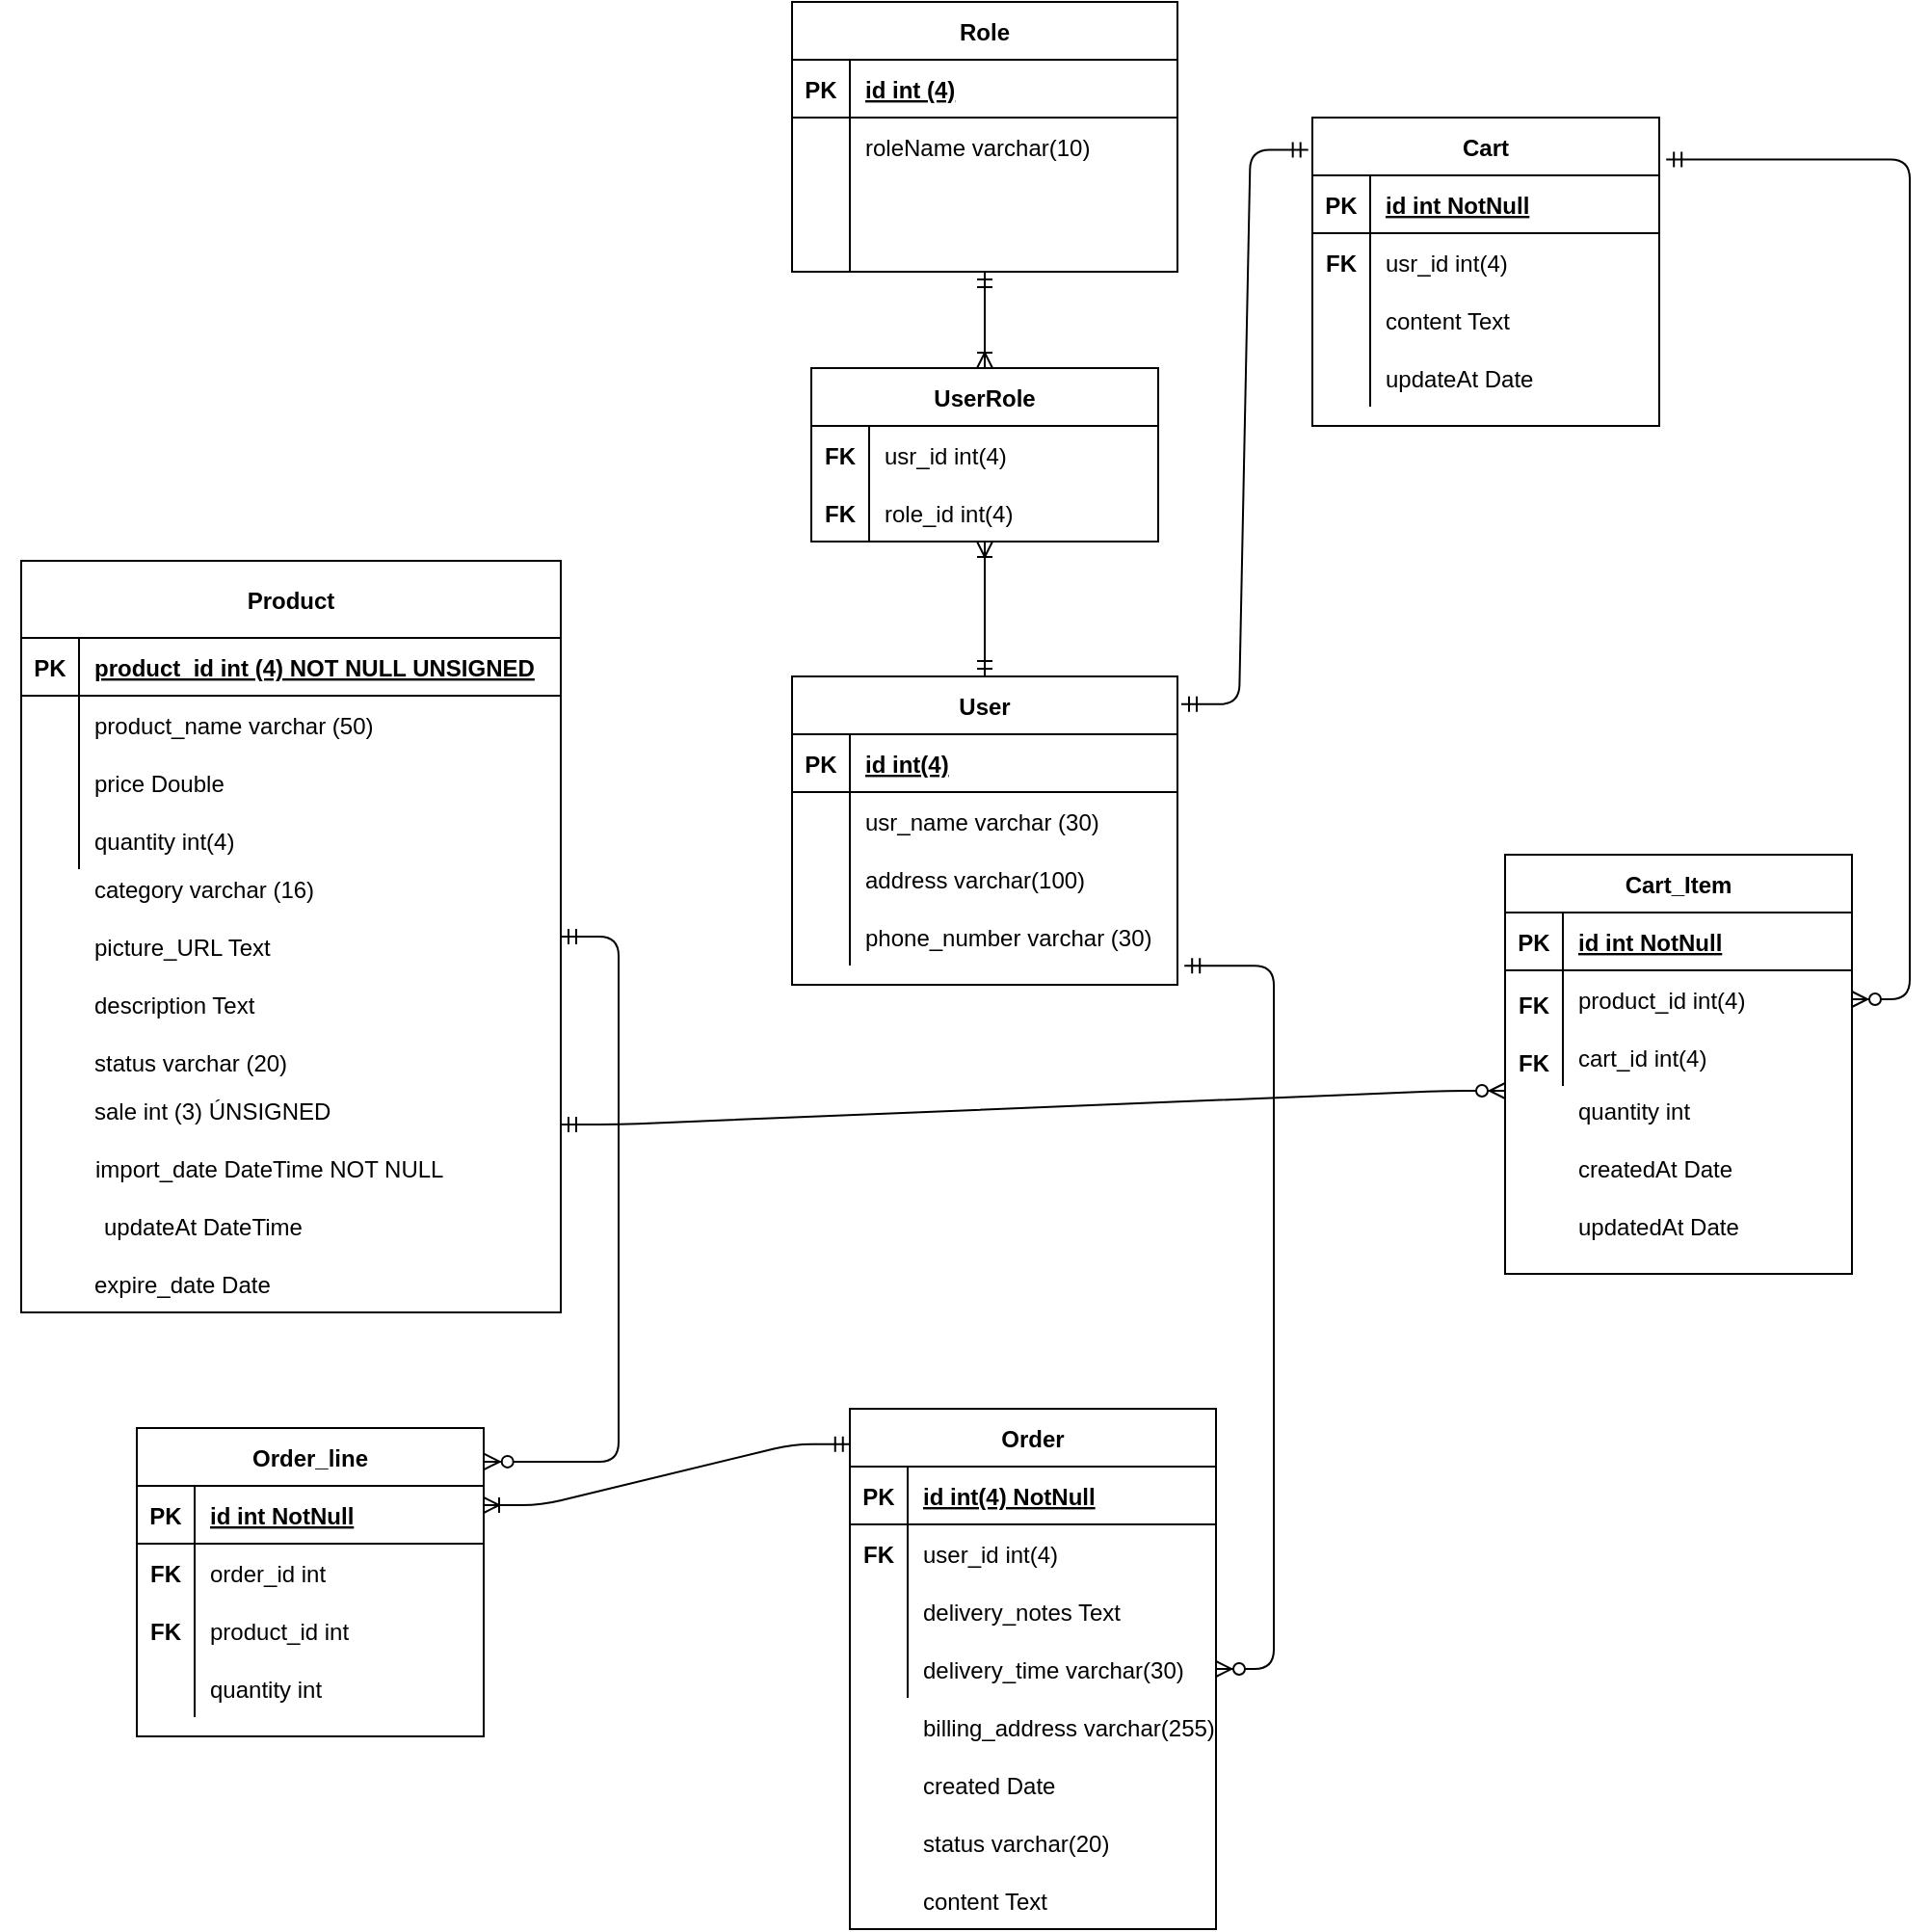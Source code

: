 <mxfile version="14.4.5" type="github">
  <diagram id="0-J5RG3UYTVKZQoFmTak" name="Page-1">
    <mxGraphModel dx="1185" dy="670" grid="1" gridSize="10" guides="1" tooltips="1" connect="1" arrows="1" fold="1" page="1" pageScale="1" pageWidth="850" pageHeight="1100" math="0" shadow="0">
      <root>
        <mxCell id="0" />
        <mxCell id="1" parent="0" />
        <mxCell id="uGrmN0lt_vAjJPZEbHZI-1" value="UserRole" style="shape=table;startSize=30;container=1;collapsible=1;childLayout=tableLayout;fixedRows=1;rowLines=0;fontStyle=1;align=center;resizeLast=1;" vertex="1" parent="1">
          <mxGeometry x="550" y="260" width="180" height="90" as="geometry" />
        </mxCell>
        <mxCell id="uGrmN0lt_vAjJPZEbHZI-2" value="" style="shape=partialRectangle;collapsible=0;dropTarget=0;pointerEvents=0;fillColor=none;top=0;left=0;bottom=0;right=0;points=[[0,0.5],[1,0.5]];portConstraint=eastwest;" vertex="1" parent="uGrmN0lt_vAjJPZEbHZI-1">
          <mxGeometry y="30" width="180" height="30" as="geometry" />
        </mxCell>
        <mxCell id="uGrmN0lt_vAjJPZEbHZI-3" value="" style="shape=partialRectangle;connectable=0;fillColor=none;top=0;left=0;bottom=0;right=0;editable=1;overflow=hidden;" vertex="1" parent="uGrmN0lt_vAjJPZEbHZI-2">
          <mxGeometry width="30" height="30" as="geometry" />
        </mxCell>
        <mxCell id="uGrmN0lt_vAjJPZEbHZI-4" value="usr_id int(4)" style="shape=partialRectangle;connectable=0;fillColor=none;top=0;left=0;bottom=0;right=0;align=left;spacingLeft=6;overflow=hidden;" vertex="1" parent="uGrmN0lt_vAjJPZEbHZI-2">
          <mxGeometry x="30" width="150" height="30" as="geometry" />
        </mxCell>
        <mxCell id="uGrmN0lt_vAjJPZEbHZI-5" value="" style="shape=partialRectangle;collapsible=0;dropTarget=0;pointerEvents=0;fillColor=none;top=0;left=0;bottom=0;right=0;points=[[0,0.5],[1,0.5]];portConstraint=eastwest;" vertex="1" parent="uGrmN0lt_vAjJPZEbHZI-1">
          <mxGeometry y="60" width="180" height="30" as="geometry" />
        </mxCell>
        <mxCell id="uGrmN0lt_vAjJPZEbHZI-6" value="" style="shape=partialRectangle;connectable=0;fillColor=none;top=0;left=0;bottom=0;right=0;editable=1;overflow=hidden;" vertex="1" parent="uGrmN0lt_vAjJPZEbHZI-5">
          <mxGeometry width="30" height="30" as="geometry" />
        </mxCell>
        <mxCell id="uGrmN0lt_vAjJPZEbHZI-7" value="role_id int(4)" style="shape=partialRectangle;connectable=0;fillColor=none;top=0;left=0;bottom=0;right=0;align=left;spacingLeft=6;overflow=hidden;" vertex="1" parent="uGrmN0lt_vAjJPZEbHZI-5">
          <mxGeometry x="30" width="150" height="30" as="geometry" />
        </mxCell>
        <mxCell id="uGrmN0lt_vAjJPZEbHZI-8" value="User" style="shape=table;startSize=30;container=1;collapsible=1;childLayout=tableLayout;fixedRows=1;rowLines=0;fontStyle=1;align=center;resizeLast=1;" vertex="1" parent="1">
          <mxGeometry x="540" y="420" width="200" height="160" as="geometry" />
        </mxCell>
        <mxCell id="uGrmN0lt_vAjJPZEbHZI-9" value="" style="shape=partialRectangle;collapsible=0;dropTarget=0;pointerEvents=0;fillColor=none;top=0;left=0;bottom=1;right=0;points=[[0,0.5],[1,0.5]];portConstraint=eastwest;" vertex="1" parent="uGrmN0lt_vAjJPZEbHZI-8">
          <mxGeometry y="30" width="200" height="30" as="geometry" />
        </mxCell>
        <mxCell id="uGrmN0lt_vAjJPZEbHZI-10" value="PK" style="shape=partialRectangle;connectable=0;fillColor=none;top=0;left=0;bottom=0;right=0;fontStyle=1;overflow=hidden;" vertex="1" parent="uGrmN0lt_vAjJPZEbHZI-9">
          <mxGeometry width="30" height="30" as="geometry" />
        </mxCell>
        <mxCell id="uGrmN0lt_vAjJPZEbHZI-11" value="id int(4)" style="shape=partialRectangle;connectable=0;fillColor=none;top=0;left=0;bottom=0;right=0;align=left;spacingLeft=6;fontStyle=5;overflow=hidden;" vertex="1" parent="uGrmN0lt_vAjJPZEbHZI-9">
          <mxGeometry x="30" width="170" height="30" as="geometry" />
        </mxCell>
        <mxCell id="uGrmN0lt_vAjJPZEbHZI-12" value="" style="shape=partialRectangle;collapsible=0;dropTarget=0;pointerEvents=0;fillColor=none;top=0;left=0;bottom=0;right=0;points=[[0,0.5],[1,0.5]];portConstraint=eastwest;" vertex="1" parent="uGrmN0lt_vAjJPZEbHZI-8">
          <mxGeometry y="60" width="200" height="30" as="geometry" />
        </mxCell>
        <mxCell id="uGrmN0lt_vAjJPZEbHZI-13" value="" style="shape=partialRectangle;connectable=0;fillColor=none;top=0;left=0;bottom=0;right=0;editable=1;overflow=hidden;" vertex="1" parent="uGrmN0lt_vAjJPZEbHZI-12">
          <mxGeometry width="30" height="30" as="geometry" />
        </mxCell>
        <mxCell id="uGrmN0lt_vAjJPZEbHZI-14" value="usr_name varchar (30)" style="shape=partialRectangle;connectable=0;fillColor=none;top=0;left=0;bottom=0;right=0;align=left;spacingLeft=6;overflow=hidden;" vertex="1" parent="uGrmN0lt_vAjJPZEbHZI-12">
          <mxGeometry x="30" width="170" height="30" as="geometry" />
        </mxCell>
        <mxCell id="uGrmN0lt_vAjJPZEbHZI-15" value="" style="shape=partialRectangle;collapsible=0;dropTarget=0;pointerEvents=0;fillColor=none;top=0;left=0;bottom=0;right=0;points=[[0,0.5],[1,0.5]];portConstraint=eastwest;" vertex="1" parent="uGrmN0lt_vAjJPZEbHZI-8">
          <mxGeometry y="90" width="200" height="30" as="geometry" />
        </mxCell>
        <mxCell id="uGrmN0lt_vAjJPZEbHZI-16" value="" style="shape=partialRectangle;connectable=0;fillColor=none;top=0;left=0;bottom=0;right=0;editable=1;overflow=hidden;" vertex="1" parent="uGrmN0lt_vAjJPZEbHZI-15">
          <mxGeometry width="30" height="30" as="geometry" />
        </mxCell>
        <mxCell id="uGrmN0lt_vAjJPZEbHZI-17" value="address varchar(100)" style="shape=partialRectangle;connectable=0;fillColor=none;top=0;left=0;bottom=0;right=0;align=left;spacingLeft=6;overflow=hidden;" vertex="1" parent="uGrmN0lt_vAjJPZEbHZI-15">
          <mxGeometry x="30" width="170" height="30" as="geometry" />
        </mxCell>
        <mxCell id="uGrmN0lt_vAjJPZEbHZI-18" value="" style="shape=partialRectangle;collapsible=0;dropTarget=0;pointerEvents=0;fillColor=none;top=0;left=0;bottom=0;right=0;points=[[0,0.5],[1,0.5]];portConstraint=eastwest;" vertex="1" parent="uGrmN0lt_vAjJPZEbHZI-8">
          <mxGeometry y="120" width="200" height="30" as="geometry" />
        </mxCell>
        <mxCell id="uGrmN0lt_vAjJPZEbHZI-19" value="" style="shape=partialRectangle;connectable=0;fillColor=none;top=0;left=0;bottom=0;right=0;editable=1;overflow=hidden;" vertex="1" parent="uGrmN0lt_vAjJPZEbHZI-18">
          <mxGeometry width="30" height="30" as="geometry" />
        </mxCell>
        <mxCell id="uGrmN0lt_vAjJPZEbHZI-20" value="phone_number varchar (30)" style="shape=partialRectangle;connectable=0;fillColor=none;top=0;left=0;bottom=0;right=0;align=left;spacingLeft=6;overflow=hidden;" vertex="1" parent="uGrmN0lt_vAjJPZEbHZI-18">
          <mxGeometry x="30" width="170" height="30" as="geometry" />
        </mxCell>
        <mxCell id="uGrmN0lt_vAjJPZEbHZI-21" value="Product" style="shape=table;startSize=40;container=1;collapsible=1;childLayout=tableLayout;fixedRows=1;rowLines=0;fontStyle=1;align=center;resizeLast=1;" vertex="1" parent="1">
          <mxGeometry x="140" y="360" width="280" height="390" as="geometry" />
        </mxCell>
        <mxCell id="uGrmN0lt_vAjJPZEbHZI-22" value="" style="shape=partialRectangle;collapsible=0;dropTarget=0;pointerEvents=0;fillColor=none;top=0;left=0;bottom=1;right=0;points=[[0,0.5],[1,0.5]];portConstraint=eastwest;" vertex="1" parent="uGrmN0lt_vAjJPZEbHZI-21">
          <mxGeometry y="40" width="280" height="30" as="geometry" />
        </mxCell>
        <mxCell id="uGrmN0lt_vAjJPZEbHZI-23" value="PK" style="shape=partialRectangle;connectable=0;fillColor=none;top=0;left=0;bottom=0;right=0;fontStyle=1;overflow=hidden;" vertex="1" parent="uGrmN0lt_vAjJPZEbHZI-22">
          <mxGeometry width="30" height="30" as="geometry" />
        </mxCell>
        <mxCell id="uGrmN0lt_vAjJPZEbHZI-24" value="product_id int (4) NOT NULL UNSIGNED" style="shape=partialRectangle;connectable=0;fillColor=none;top=0;left=0;bottom=0;right=0;align=left;spacingLeft=6;fontStyle=5;overflow=hidden;" vertex="1" parent="uGrmN0lt_vAjJPZEbHZI-22">
          <mxGeometry x="30" width="250" height="30" as="geometry" />
        </mxCell>
        <mxCell id="uGrmN0lt_vAjJPZEbHZI-25" value="" style="shape=partialRectangle;collapsible=0;dropTarget=0;pointerEvents=0;fillColor=none;top=0;left=0;bottom=0;right=0;points=[[0,0.5],[1,0.5]];portConstraint=eastwest;" vertex="1" parent="uGrmN0lt_vAjJPZEbHZI-21">
          <mxGeometry y="70" width="280" height="30" as="geometry" />
        </mxCell>
        <mxCell id="uGrmN0lt_vAjJPZEbHZI-26" value="" style="shape=partialRectangle;connectable=0;fillColor=none;top=0;left=0;bottom=0;right=0;editable=1;overflow=hidden;" vertex="1" parent="uGrmN0lt_vAjJPZEbHZI-25">
          <mxGeometry width="30" height="30" as="geometry" />
        </mxCell>
        <mxCell id="uGrmN0lt_vAjJPZEbHZI-27" value="product_name varchar (50)" style="shape=partialRectangle;connectable=0;fillColor=none;top=0;left=0;bottom=0;right=0;align=left;spacingLeft=6;overflow=hidden;" vertex="1" parent="uGrmN0lt_vAjJPZEbHZI-25">
          <mxGeometry x="30" width="250" height="30" as="geometry" />
        </mxCell>
        <mxCell id="uGrmN0lt_vAjJPZEbHZI-28" value="" style="shape=partialRectangle;collapsible=0;dropTarget=0;pointerEvents=0;fillColor=none;top=0;left=0;bottom=0;right=0;points=[[0,0.5],[1,0.5]];portConstraint=eastwest;" vertex="1" parent="uGrmN0lt_vAjJPZEbHZI-21">
          <mxGeometry y="100" width="280" height="30" as="geometry" />
        </mxCell>
        <mxCell id="uGrmN0lt_vAjJPZEbHZI-29" value="" style="shape=partialRectangle;connectable=0;fillColor=none;top=0;left=0;bottom=0;right=0;editable=1;overflow=hidden;" vertex="1" parent="uGrmN0lt_vAjJPZEbHZI-28">
          <mxGeometry width="30" height="30" as="geometry" />
        </mxCell>
        <mxCell id="uGrmN0lt_vAjJPZEbHZI-30" value="price Double" style="shape=partialRectangle;connectable=0;fillColor=none;top=0;left=0;bottom=0;right=0;align=left;spacingLeft=6;overflow=hidden;" vertex="1" parent="uGrmN0lt_vAjJPZEbHZI-28">
          <mxGeometry x="30" width="250" height="30" as="geometry" />
        </mxCell>
        <mxCell id="uGrmN0lt_vAjJPZEbHZI-31" value="" style="shape=partialRectangle;collapsible=0;dropTarget=0;pointerEvents=0;fillColor=none;top=0;left=0;bottom=0;right=0;points=[[0,0.5],[1,0.5]];portConstraint=eastwest;" vertex="1" parent="uGrmN0lt_vAjJPZEbHZI-21">
          <mxGeometry y="130" width="280" height="30" as="geometry" />
        </mxCell>
        <mxCell id="uGrmN0lt_vAjJPZEbHZI-32" value="" style="shape=partialRectangle;connectable=0;fillColor=none;top=0;left=0;bottom=0;right=0;editable=1;overflow=hidden;" vertex="1" parent="uGrmN0lt_vAjJPZEbHZI-31">
          <mxGeometry width="30" height="30" as="geometry" />
        </mxCell>
        <mxCell id="uGrmN0lt_vAjJPZEbHZI-33" value="quantity int(4)" style="shape=partialRectangle;connectable=0;fillColor=none;top=0;left=0;bottom=0;right=0;align=left;spacingLeft=6;overflow=hidden;" vertex="1" parent="uGrmN0lt_vAjJPZEbHZI-31">
          <mxGeometry x="30" width="250" height="30" as="geometry" />
        </mxCell>
        <mxCell id="uGrmN0lt_vAjJPZEbHZI-34" value="" style="shape=partialRectangle;collapsible=0;dropTarget=0;pointerEvents=0;fillColor=none;top=0;left=0;bottom=0;right=0;points=[[0,0.5],[1,0.5]];portConstraint=eastwest;" vertex="1" parent="1">
          <mxGeometry x="140" y="515" width="200" height="30" as="geometry" />
        </mxCell>
        <mxCell id="uGrmN0lt_vAjJPZEbHZI-35" value="" style="shape=partialRectangle;connectable=0;fillColor=none;top=0;left=0;bottom=0;right=0;editable=1;overflow=hidden;" vertex="1" parent="uGrmN0lt_vAjJPZEbHZI-34">
          <mxGeometry width="30" height="30" as="geometry" />
        </mxCell>
        <mxCell id="uGrmN0lt_vAjJPZEbHZI-36" value="category varchar (16)" style="shape=partialRectangle;connectable=0;fillColor=none;top=0;left=0;bottom=0;right=0;align=left;spacingLeft=6;overflow=hidden;" vertex="1" parent="uGrmN0lt_vAjJPZEbHZI-34">
          <mxGeometry x="30" width="170" height="30" as="geometry" />
        </mxCell>
        <mxCell id="uGrmN0lt_vAjJPZEbHZI-37" value="" style="shape=partialRectangle;collapsible=0;dropTarget=0;pointerEvents=0;fillColor=none;top=0;left=0;bottom=0;right=0;points=[[0,0.5],[1,0.5]];portConstraint=eastwest;" vertex="1" parent="1">
          <mxGeometry x="130" y="660" width="270" height="30" as="geometry" />
        </mxCell>
        <mxCell id="uGrmN0lt_vAjJPZEbHZI-38" value="" style="shape=partialRectangle;connectable=0;fillColor=none;top=0;left=0;bottom=0;right=0;editable=1;overflow=hidden;" vertex="1" parent="uGrmN0lt_vAjJPZEbHZI-37">
          <mxGeometry width="40.5" height="30" as="geometry" />
        </mxCell>
        <mxCell id="uGrmN0lt_vAjJPZEbHZI-39" value="import_date DateTime NOT NULL" style="shape=partialRectangle;connectable=0;fillColor=none;top=0;left=0;bottom=0;right=0;align=left;spacingLeft=6;overflow=hidden;" vertex="1" parent="uGrmN0lt_vAjJPZEbHZI-37">
          <mxGeometry x="40.5" width="229.5" height="30" as="geometry" />
        </mxCell>
        <mxCell id="uGrmN0lt_vAjJPZEbHZI-40" value="" style="shape=partialRectangle;collapsible=0;dropTarget=0;pointerEvents=0;fillColor=none;top=0;left=0;bottom=0;right=0;points=[[0,0.5],[1,0.5]];portConstraint=eastwest;" vertex="1" parent="1">
          <mxGeometry x="140" y="720" width="200" height="30" as="geometry" />
        </mxCell>
        <mxCell id="uGrmN0lt_vAjJPZEbHZI-41" value="" style="shape=partialRectangle;connectable=0;fillColor=none;top=0;left=0;bottom=0;right=0;editable=1;overflow=hidden;" vertex="1" parent="uGrmN0lt_vAjJPZEbHZI-40">
          <mxGeometry width="30" height="30" as="geometry" />
        </mxCell>
        <mxCell id="uGrmN0lt_vAjJPZEbHZI-42" value="expire_date Date" style="shape=partialRectangle;connectable=0;fillColor=none;top=0;left=0;bottom=0;right=0;align=left;spacingLeft=6;overflow=hidden;" vertex="1" parent="uGrmN0lt_vAjJPZEbHZI-40">
          <mxGeometry x="30" width="170" height="30" as="geometry" />
        </mxCell>
        <mxCell id="uGrmN0lt_vAjJPZEbHZI-43" value="" style="shape=partialRectangle;collapsible=0;dropTarget=0;pointerEvents=0;fillColor=none;top=0;left=0;bottom=0;right=0;points=[[0,0.5],[1,0.5]];portConstraint=eastwest;" vertex="1" parent="1">
          <mxGeometry x="140" y="665" width="200" height="30" as="geometry" />
        </mxCell>
        <mxCell id="uGrmN0lt_vAjJPZEbHZI-44" value="" style="shape=partialRectangle;connectable=0;fillColor=none;top=0;left=0;bottom=0;right=0;editable=1;overflow=hidden;" vertex="1" parent="uGrmN0lt_vAjJPZEbHZI-43">
          <mxGeometry width="30" height="30" as="geometry" />
        </mxCell>
        <mxCell id="uGrmN0lt_vAjJPZEbHZI-45" value="Order" style="shape=table;startSize=30;container=1;collapsible=1;childLayout=tableLayout;fixedRows=1;rowLines=0;fontStyle=1;align=center;resizeLast=1;" vertex="1" parent="1">
          <mxGeometry x="570" y="800" width="190" height="270" as="geometry" />
        </mxCell>
        <mxCell id="uGrmN0lt_vAjJPZEbHZI-46" value="" style="shape=partialRectangle;collapsible=0;dropTarget=0;pointerEvents=0;fillColor=none;top=0;left=0;bottom=1;right=0;points=[[0,0.5],[1,0.5]];portConstraint=eastwest;" vertex="1" parent="uGrmN0lt_vAjJPZEbHZI-45">
          <mxGeometry y="30" width="190" height="30" as="geometry" />
        </mxCell>
        <mxCell id="uGrmN0lt_vAjJPZEbHZI-47" value="PK" style="shape=partialRectangle;connectable=0;fillColor=none;top=0;left=0;bottom=0;right=0;fontStyle=1;overflow=hidden;" vertex="1" parent="uGrmN0lt_vAjJPZEbHZI-46">
          <mxGeometry width="30" height="30" as="geometry" />
        </mxCell>
        <mxCell id="uGrmN0lt_vAjJPZEbHZI-48" value="id int(4) NotNull" style="shape=partialRectangle;connectable=0;fillColor=none;top=0;left=0;bottom=0;right=0;align=left;spacingLeft=6;fontStyle=5;overflow=hidden;" vertex="1" parent="uGrmN0lt_vAjJPZEbHZI-46">
          <mxGeometry x="30" width="160" height="30" as="geometry" />
        </mxCell>
        <mxCell id="uGrmN0lt_vAjJPZEbHZI-49" value="" style="shape=partialRectangle;collapsible=0;dropTarget=0;pointerEvents=0;fillColor=none;top=0;left=0;bottom=0;right=0;points=[[0,0.5],[1,0.5]];portConstraint=eastwest;" vertex="1" parent="uGrmN0lt_vAjJPZEbHZI-45">
          <mxGeometry y="60" width="190" height="30" as="geometry" />
        </mxCell>
        <mxCell id="uGrmN0lt_vAjJPZEbHZI-50" value="" style="shape=partialRectangle;connectable=0;fillColor=none;top=0;left=0;bottom=0;right=0;editable=1;overflow=hidden;" vertex="1" parent="uGrmN0lt_vAjJPZEbHZI-49">
          <mxGeometry width="30" height="30" as="geometry" />
        </mxCell>
        <mxCell id="uGrmN0lt_vAjJPZEbHZI-51" value="user_id int(4)" style="shape=partialRectangle;connectable=0;fillColor=none;top=0;left=0;bottom=0;right=0;align=left;spacingLeft=6;overflow=hidden;" vertex="1" parent="uGrmN0lt_vAjJPZEbHZI-49">
          <mxGeometry x="30" width="160" height="30" as="geometry" />
        </mxCell>
        <mxCell id="uGrmN0lt_vAjJPZEbHZI-52" value="" style="shape=partialRectangle;collapsible=0;dropTarget=0;pointerEvents=0;fillColor=none;top=0;left=0;bottom=0;right=0;points=[[0,0.5],[1,0.5]];portConstraint=eastwest;" vertex="1" parent="uGrmN0lt_vAjJPZEbHZI-45">
          <mxGeometry y="90" width="190" height="30" as="geometry" />
        </mxCell>
        <mxCell id="uGrmN0lt_vAjJPZEbHZI-53" value="" style="shape=partialRectangle;connectable=0;fillColor=none;top=0;left=0;bottom=0;right=0;editable=1;overflow=hidden;" vertex="1" parent="uGrmN0lt_vAjJPZEbHZI-52">
          <mxGeometry width="30" height="30" as="geometry" />
        </mxCell>
        <mxCell id="uGrmN0lt_vAjJPZEbHZI-54" value="delivery_notes Text" style="shape=partialRectangle;connectable=0;fillColor=none;top=0;left=0;bottom=0;right=0;align=left;spacingLeft=6;overflow=hidden;" vertex="1" parent="uGrmN0lt_vAjJPZEbHZI-52">
          <mxGeometry x="30" width="160" height="30" as="geometry" />
        </mxCell>
        <mxCell id="uGrmN0lt_vAjJPZEbHZI-55" value="" style="shape=partialRectangle;collapsible=0;dropTarget=0;pointerEvents=0;fillColor=none;top=0;left=0;bottom=0;right=0;points=[[0,0.5],[1,0.5]];portConstraint=eastwest;" vertex="1" parent="uGrmN0lt_vAjJPZEbHZI-45">
          <mxGeometry y="120" width="190" height="30" as="geometry" />
        </mxCell>
        <mxCell id="uGrmN0lt_vAjJPZEbHZI-56" value="" style="shape=partialRectangle;connectable=0;fillColor=none;top=0;left=0;bottom=0;right=0;editable=1;overflow=hidden;" vertex="1" parent="uGrmN0lt_vAjJPZEbHZI-55">
          <mxGeometry width="30" height="30" as="geometry" />
        </mxCell>
        <mxCell id="uGrmN0lt_vAjJPZEbHZI-57" value="delivery_time varchar(30)" style="shape=partialRectangle;connectable=0;fillColor=none;top=0;left=0;bottom=0;right=0;align=left;spacingLeft=6;overflow=hidden;" vertex="1" parent="uGrmN0lt_vAjJPZEbHZI-55">
          <mxGeometry x="30" width="160" height="30" as="geometry" />
        </mxCell>
        <mxCell id="uGrmN0lt_vAjJPZEbHZI-58" value="" style="shape=partialRectangle;collapsible=0;dropTarget=0;pointerEvents=0;fillColor=none;top=0;left=0;bottom=0;right=0;points=[[0,0.5],[1,0.5]];portConstraint=eastwest;" vertex="1" parent="1">
          <mxGeometry x="570" y="980" width="190" height="30" as="geometry" />
        </mxCell>
        <mxCell id="uGrmN0lt_vAjJPZEbHZI-59" value="" style="shape=partialRectangle;connectable=0;fillColor=none;top=0;left=0;bottom=0;right=0;editable=1;overflow=hidden;" vertex="1" parent="uGrmN0lt_vAjJPZEbHZI-58">
          <mxGeometry width="30" height="30" as="geometry" />
        </mxCell>
        <mxCell id="uGrmN0lt_vAjJPZEbHZI-60" value="created Date" style="shape=partialRectangle;connectable=0;fillColor=none;top=0;left=0;bottom=0;right=0;align=left;spacingLeft=6;overflow=hidden;" vertex="1" parent="uGrmN0lt_vAjJPZEbHZI-58">
          <mxGeometry x="30" width="160" height="30" as="geometry" />
        </mxCell>
        <mxCell id="uGrmN0lt_vAjJPZEbHZI-61" value="Cart" style="shape=table;startSize=30;container=1;collapsible=1;childLayout=tableLayout;fixedRows=1;rowLines=0;fontStyle=1;align=center;resizeLast=1;" vertex="1" parent="1">
          <mxGeometry x="810" y="130" width="180" height="160" as="geometry" />
        </mxCell>
        <mxCell id="uGrmN0lt_vAjJPZEbHZI-62" value="" style="shape=partialRectangle;collapsible=0;dropTarget=0;pointerEvents=0;fillColor=none;top=0;left=0;bottom=1;right=0;points=[[0,0.5],[1,0.5]];portConstraint=eastwest;" vertex="1" parent="uGrmN0lt_vAjJPZEbHZI-61">
          <mxGeometry y="30" width="180" height="30" as="geometry" />
        </mxCell>
        <mxCell id="uGrmN0lt_vAjJPZEbHZI-63" value="PK" style="shape=partialRectangle;connectable=0;fillColor=none;top=0;left=0;bottom=0;right=0;fontStyle=1;overflow=hidden;" vertex="1" parent="uGrmN0lt_vAjJPZEbHZI-62">
          <mxGeometry width="30" height="30" as="geometry" />
        </mxCell>
        <mxCell id="uGrmN0lt_vAjJPZEbHZI-64" value="id int NotNull" style="shape=partialRectangle;connectable=0;fillColor=none;top=0;left=0;bottom=0;right=0;align=left;spacingLeft=6;fontStyle=5;overflow=hidden;" vertex="1" parent="uGrmN0lt_vAjJPZEbHZI-62">
          <mxGeometry x="30" width="150" height="30" as="geometry" />
        </mxCell>
        <mxCell id="uGrmN0lt_vAjJPZEbHZI-65" value="" style="shape=partialRectangle;collapsible=0;dropTarget=0;pointerEvents=0;fillColor=none;top=0;left=0;bottom=0;right=0;points=[[0,0.5],[1,0.5]];portConstraint=eastwest;" vertex="1" parent="uGrmN0lt_vAjJPZEbHZI-61">
          <mxGeometry y="60" width="180" height="30" as="geometry" />
        </mxCell>
        <mxCell id="uGrmN0lt_vAjJPZEbHZI-66" value="" style="shape=partialRectangle;connectable=0;fillColor=none;top=0;left=0;bottom=0;right=0;editable=1;overflow=hidden;" vertex="1" parent="uGrmN0lt_vAjJPZEbHZI-65">
          <mxGeometry width="30" height="30" as="geometry" />
        </mxCell>
        <mxCell id="uGrmN0lt_vAjJPZEbHZI-67" value="usr_id int(4)" style="shape=partialRectangle;connectable=0;fillColor=none;top=0;left=0;bottom=0;right=0;align=left;spacingLeft=6;overflow=hidden;" vertex="1" parent="uGrmN0lt_vAjJPZEbHZI-65">
          <mxGeometry x="30" width="150" height="30" as="geometry" />
        </mxCell>
        <mxCell id="uGrmN0lt_vAjJPZEbHZI-68" value="" style="shape=partialRectangle;collapsible=0;dropTarget=0;pointerEvents=0;fillColor=none;top=0;left=0;bottom=0;right=0;points=[[0,0.5],[1,0.5]];portConstraint=eastwest;" vertex="1" parent="uGrmN0lt_vAjJPZEbHZI-61">
          <mxGeometry y="90" width="180" height="30" as="geometry" />
        </mxCell>
        <mxCell id="uGrmN0lt_vAjJPZEbHZI-69" value="" style="shape=partialRectangle;connectable=0;fillColor=none;top=0;left=0;bottom=0;right=0;editable=1;overflow=hidden;" vertex="1" parent="uGrmN0lt_vAjJPZEbHZI-68">
          <mxGeometry width="30" height="30" as="geometry" />
        </mxCell>
        <mxCell id="uGrmN0lt_vAjJPZEbHZI-70" value="content Text" style="shape=partialRectangle;connectable=0;fillColor=none;top=0;left=0;bottom=0;right=0;align=left;spacingLeft=6;overflow=hidden;" vertex="1" parent="uGrmN0lt_vAjJPZEbHZI-68">
          <mxGeometry x="30" width="150" height="30" as="geometry" />
        </mxCell>
        <mxCell id="uGrmN0lt_vAjJPZEbHZI-71" value="" style="shape=partialRectangle;collapsible=0;dropTarget=0;pointerEvents=0;fillColor=none;top=0;left=0;bottom=0;right=0;points=[[0,0.5],[1,0.5]];portConstraint=eastwest;" vertex="1" parent="uGrmN0lt_vAjJPZEbHZI-61">
          <mxGeometry y="120" width="180" height="30" as="geometry" />
        </mxCell>
        <mxCell id="uGrmN0lt_vAjJPZEbHZI-72" value="" style="shape=partialRectangle;connectable=0;fillColor=none;top=0;left=0;bottom=0;right=0;editable=1;overflow=hidden;" vertex="1" parent="uGrmN0lt_vAjJPZEbHZI-71">
          <mxGeometry width="30" height="30" as="geometry" />
        </mxCell>
        <mxCell id="uGrmN0lt_vAjJPZEbHZI-73" value="updateAt Date" style="shape=partialRectangle;connectable=0;fillColor=none;top=0;left=0;bottom=0;right=0;align=left;spacingLeft=6;overflow=hidden;" vertex="1" parent="uGrmN0lt_vAjJPZEbHZI-71">
          <mxGeometry x="30" width="150" height="30" as="geometry" />
        </mxCell>
        <mxCell id="uGrmN0lt_vAjJPZEbHZI-74" value="Cart_Item" style="shape=table;startSize=30;container=1;collapsible=1;childLayout=tableLayout;fixedRows=1;rowLines=0;fontStyle=1;align=center;resizeLast=1;" vertex="1" parent="1">
          <mxGeometry x="910" y="512.5" width="180" height="217.5" as="geometry" />
        </mxCell>
        <mxCell id="uGrmN0lt_vAjJPZEbHZI-75" value="" style="shape=partialRectangle;collapsible=0;dropTarget=0;pointerEvents=0;fillColor=none;top=0;left=0;bottom=1;right=0;points=[[0,0.5],[1,0.5]];portConstraint=eastwest;" vertex="1" parent="uGrmN0lt_vAjJPZEbHZI-74">
          <mxGeometry y="30" width="180" height="30" as="geometry" />
        </mxCell>
        <mxCell id="uGrmN0lt_vAjJPZEbHZI-76" value="PK" style="shape=partialRectangle;connectable=0;fillColor=none;top=0;left=0;bottom=0;right=0;fontStyle=1;overflow=hidden;" vertex="1" parent="uGrmN0lt_vAjJPZEbHZI-75">
          <mxGeometry width="30" height="30" as="geometry" />
        </mxCell>
        <mxCell id="uGrmN0lt_vAjJPZEbHZI-77" value="id int NotNull" style="shape=partialRectangle;connectable=0;fillColor=none;top=0;left=0;bottom=0;right=0;align=left;spacingLeft=6;fontStyle=5;overflow=hidden;" vertex="1" parent="uGrmN0lt_vAjJPZEbHZI-75">
          <mxGeometry x="30" width="150" height="30" as="geometry" />
        </mxCell>
        <mxCell id="uGrmN0lt_vAjJPZEbHZI-78" value="" style="shape=partialRectangle;collapsible=0;dropTarget=0;pointerEvents=0;fillColor=none;top=0;left=0;bottom=0;right=0;points=[[0,0.5],[1,0.5]];portConstraint=eastwest;" vertex="1" parent="uGrmN0lt_vAjJPZEbHZI-74">
          <mxGeometry y="60" width="180" height="30" as="geometry" />
        </mxCell>
        <mxCell id="uGrmN0lt_vAjJPZEbHZI-79" value="" style="shape=partialRectangle;connectable=0;fillColor=none;top=0;left=0;bottom=0;right=0;editable=1;overflow=hidden;" vertex="1" parent="uGrmN0lt_vAjJPZEbHZI-78">
          <mxGeometry width="30" height="30" as="geometry" />
        </mxCell>
        <mxCell id="uGrmN0lt_vAjJPZEbHZI-80" value="product_id int(4)" style="shape=partialRectangle;connectable=0;fillColor=none;top=0;left=0;bottom=0;right=0;align=left;spacingLeft=6;overflow=hidden;" vertex="1" parent="uGrmN0lt_vAjJPZEbHZI-78">
          <mxGeometry x="30" width="150" height="30" as="geometry" />
        </mxCell>
        <mxCell id="uGrmN0lt_vAjJPZEbHZI-81" value="" style="shape=partialRectangle;collapsible=0;dropTarget=0;pointerEvents=0;fillColor=none;top=0;left=0;bottom=0;right=0;points=[[0,0.5],[1,0.5]];portConstraint=eastwest;" vertex="1" parent="uGrmN0lt_vAjJPZEbHZI-74">
          <mxGeometry y="90" width="180" height="30" as="geometry" />
        </mxCell>
        <mxCell id="uGrmN0lt_vAjJPZEbHZI-82" value="" style="shape=partialRectangle;connectable=0;fillColor=none;top=0;left=0;bottom=0;right=0;editable=1;overflow=hidden;" vertex="1" parent="uGrmN0lt_vAjJPZEbHZI-81">
          <mxGeometry width="30" height="30" as="geometry" />
        </mxCell>
        <mxCell id="uGrmN0lt_vAjJPZEbHZI-83" value="cart_id int(4)" style="shape=partialRectangle;connectable=0;fillColor=none;top=0;left=0;bottom=0;right=0;align=left;spacingLeft=6;overflow=hidden;" vertex="1" parent="uGrmN0lt_vAjJPZEbHZI-81">
          <mxGeometry x="30" width="150" height="30" as="geometry" />
        </mxCell>
        <mxCell id="uGrmN0lt_vAjJPZEbHZI-84" value="" style="shape=partialRectangle;collapsible=0;dropTarget=0;pointerEvents=0;fillColor=none;top=0;left=0;bottom=0;right=0;points=[[0,0.5],[1,0.5]];portConstraint=eastwest;" vertex="1" parent="1">
          <mxGeometry x="570" y="1010" width="190" height="30" as="geometry" />
        </mxCell>
        <mxCell id="uGrmN0lt_vAjJPZEbHZI-85" value="" style="shape=partialRectangle;connectable=0;fillColor=none;top=0;left=0;bottom=0;right=0;editable=1;overflow=hidden;" vertex="1" parent="uGrmN0lt_vAjJPZEbHZI-84">
          <mxGeometry width="30" height="30" as="geometry" />
        </mxCell>
        <mxCell id="uGrmN0lt_vAjJPZEbHZI-86" value="status varchar(20)" style="shape=partialRectangle;connectable=0;fillColor=none;top=0;left=0;bottom=0;right=0;align=left;spacingLeft=6;overflow=hidden;" vertex="1" parent="uGrmN0lt_vAjJPZEbHZI-84">
          <mxGeometry x="30" width="160" height="30" as="geometry" />
        </mxCell>
        <mxCell id="uGrmN0lt_vAjJPZEbHZI-87" value="" style="shape=partialRectangle;collapsible=0;dropTarget=0;pointerEvents=0;fillColor=none;top=0;left=0;bottom=0;right=0;points=[[0,0.5],[1,0.5]];portConstraint=eastwest;" vertex="1" parent="1">
          <mxGeometry x="910" y="630" width="180" height="30" as="geometry" />
        </mxCell>
        <mxCell id="uGrmN0lt_vAjJPZEbHZI-88" value="" style="shape=partialRectangle;connectable=0;fillColor=none;top=0;left=0;bottom=0;right=0;editable=1;overflow=hidden;" vertex="1" parent="uGrmN0lt_vAjJPZEbHZI-87">
          <mxGeometry width="30" height="30" as="geometry" />
        </mxCell>
        <mxCell id="uGrmN0lt_vAjJPZEbHZI-89" value="quantity int" style="shape=partialRectangle;connectable=0;fillColor=none;top=0;left=0;bottom=0;right=0;align=left;spacingLeft=6;overflow=hidden;" vertex="1" parent="uGrmN0lt_vAjJPZEbHZI-87">
          <mxGeometry x="30" width="150" height="30" as="geometry" />
        </mxCell>
        <mxCell id="uGrmN0lt_vAjJPZEbHZI-90" value="" style="shape=partialRectangle;collapsible=0;dropTarget=0;pointerEvents=0;fillColor=none;top=0;left=0;bottom=0;right=0;points=[[0,0.5],[1,0.5]];portConstraint=eastwest;" vertex="1" parent="1">
          <mxGeometry x="910" y="660" width="180" height="30" as="geometry" />
        </mxCell>
        <mxCell id="uGrmN0lt_vAjJPZEbHZI-91" value="" style="shape=partialRectangle;connectable=0;fillColor=none;top=0;left=0;bottom=0;right=0;editable=1;overflow=hidden;" vertex="1" parent="uGrmN0lt_vAjJPZEbHZI-90">
          <mxGeometry width="30" height="30" as="geometry" />
        </mxCell>
        <mxCell id="uGrmN0lt_vAjJPZEbHZI-92" value="createdAt Date" style="shape=partialRectangle;connectable=0;fillColor=none;top=0;left=0;bottom=0;right=0;align=left;spacingLeft=6;overflow=hidden;" vertex="1" parent="uGrmN0lt_vAjJPZEbHZI-90">
          <mxGeometry x="30" width="150" height="30" as="geometry" />
        </mxCell>
        <mxCell id="uGrmN0lt_vAjJPZEbHZI-93" value="" style="shape=partialRectangle;collapsible=0;dropTarget=0;pointerEvents=0;fillColor=none;top=0;left=0;bottom=0;right=0;points=[[0,0.5],[1,0.5]];portConstraint=eastwest;" vertex="1" parent="1">
          <mxGeometry x="910" y="690" width="180" height="30" as="geometry" />
        </mxCell>
        <mxCell id="uGrmN0lt_vAjJPZEbHZI-94" value="" style="shape=partialRectangle;connectable=0;fillColor=none;top=0;left=0;bottom=0;right=0;editable=1;overflow=hidden;" vertex="1" parent="uGrmN0lt_vAjJPZEbHZI-93">
          <mxGeometry width="30" height="30" as="geometry" />
        </mxCell>
        <mxCell id="uGrmN0lt_vAjJPZEbHZI-95" value="updatedAt Date" style="shape=partialRectangle;connectable=0;fillColor=none;top=0;left=0;bottom=0;right=0;align=left;spacingLeft=6;overflow=hidden;" vertex="1" parent="uGrmN0lt_vAjJPZEbHZI-93">
          <mxGeometry x="30" width="150" height="30" as="geometry" />
        </mxCell>
        <mxCell id="uGrmN0lt_vAjJPZEbHZI-96" value="" style="shape=partialRectangle;collapsible=0;dropTarget=0;pointerEvents=0;fillColor=none;top=0;left=0;bottom=0;right=0;points=[[0,0.5],[1,0.5]];portConstraint=eastwest;" vertex="1" parent="1">
          <mxGeometry x="570" y="950" width="190" height="30" as="geometry" />
        </mxCell>
        <mxCell id="uGrmN0lt_vAjJPZEbHZI-97" value="" style="shape=partialRectangle;connectable=0;fillColor=none;top=0;left=0;bottom=0;right=0;editable=1;overflow=hidden;" vertex="1" parent="uGrmN0lt_vAjJPZEbHZI-96">
          <mxGeometry width="30" height="30" as="geometry" />
        </mxCell>
        <mxCell id="uGrmN0lt_vAjJPZEbHZI-98" value="billing_address varchar(255)" style="shape=partialRectangle;connectable=0;fillColor=none;top=0;left=0;bottom=0;right=0;align=left;spacingLeft=6;overflow=hidden;" vertex="1" parent="uGrmN0lt_vAjJPZEbHZI-96">
          <mxGeometry x="30" width="160" height="30" as="geometry" />
        </mxCell>
        <mxCell id="uGrmN0lt_vAjJPZEbHZI-100" value="" style="edgeStyle=entityRelationEdgeStyle;fontSize=12;html=1;endArrow=ERzeroToMany;startArrow=ERmandOne;exitX=1.018;exitY=1.006;exitDx=0;exitDy=0;exitPerimeter=0;" edge="1" parent="1" source="uGrmN0lt_vAjJPZEbHZI-18" target="uGrmN0lt_vAjJPZEbHZI-45">
          <mxGeometry width="100" height="100" relative="1" as="geometry">
            <mxPoint x="763" y="800" as="sourcePoint" />
            <mxPoint x="530" y="440" as="targetPoint" />
          </mxGeometry>
        </mxCell>
        <mxCell id="uGrmN0lt_vAjJPZEbHZI-101" value="" style="edgeStyle=entityRelationEdgeStyle;fontSize=12;html=1;endArrow=ERmandOne;startArrow=ERmandOne;exitX=1.01;exitY=0.09;exitDx=0;exitDy=0;exitPerimeter=0;entryX=-0.012;entryY=0.105;entryDx=0;entryDy=0;entryPerimeter=0;" edge="1" parent="1" source="uGrmN0lt_vAjJPZEbHZI-8" target="uGrmN0lt_vAjJPZEbHZI-61">
          <mxGeometry width="100" height="100" relative="1" as="geometry">
            <mxPoint x="590" y="480" as="sourcePoint" />
            <mxPoint x="690" y="380" as="targetPoint" />
          </mxGeometry>
        </mxCell>
        <mxCell id="uGrmN0lt_vAjJPZEbHZI-102" value="" style="edgeStyle=entityRelationEdgeStyle;fontSize=12;html=1;endArrow=ERzeroToMany;startArrow=ERmandOne;exitX=1.02;exitY=0.136;exitDx=0;exitDy=0;exitPerimeter=0;" edge="1" parent="1" source="uGrmN0lt_vAjJPZEbHZI-61" target="uGrmN0lt_vAjJPZEbHZI-78">
          <mxGeometry width="100" height="100" relative="1" as="geometry">
            <mxPoint x="710" y="400" as="sourcePoint" />
            <mxPoint x="810" y="300" as="targetPoint" />
          </mxGeometry>
        </mxCell>
        <mxCell id="uGrmN0lt_vAjJPZEbHZI-103" value="" style="edgeStyle=entityRelationEdgeStyle;fontSize=12;html=1;endArrow=ERoneToMany;startArrow=ERmandOne;entryX=1;entryY=0.25;entryDx=0;entryDy=0;exitX=0.002;exitY=0.068;exitDx=0;exitDy=0;exitPerimeter=0;" edge="1" parent="1" source="uGrmN0lt_vAjJPZEbHZI-45" target="uGrmN0lt_vAjJPZEbHZI-106">
          <mxGeometry width="100" height="100" relative="1" as="geometry">
            <mxPoint x="490" y="1000" as="sourcePoint" />
            <mxPoint x="380.36" y="922.67" as="targetPoint" />
          </mxGeometry>
        </mxCell>
        <mxCell id="uGrmN0lt_vAjJPZEbHZI-104" value="" style="edgeStyle=entityRelationEdgeStyle;fontSize=12;html=1;endArrow=ERzeroToMany;startArrow=ERmandOne;entryX=1.002;entryY=0.109;entryDx=0;entryDy=0;entryPerimeter=0;" edge="1" parent="1" source="uGrmN0lt_vAjJPZEbHZI-21" target="uGrmN0lt_vAjJPZEbHZI-106">
          <mxGeometry width="100" height="100" relative="1" as="geometry">
            <mxPoint x="100" y="533" as="sourcePoint" />
            <mxPoint x="380.36" y="853.37" as="targetPoint" />
          </mxGeometry>
        </mxCell>
        <mxCell id="uGrmN0lt_vAjJPZEbHZI-105" value="" style="edgeStyle=entityRelationEdgeStyle;fontSize=12;html=1;endArrow=ERzeroToMany;startArrow=ERmandOne;exitX=1;exitY=0.75;exitDx=0;exitDy=0;" edge="1" parent="1" source="uGrmN0lt_vAjJPZEbHZI-21">
          <mxGeometry width="100" height="100" relative="1" as="geometry">
            <mxPoint x="410" y="542.5" as="sourcePoint" />
            <mxPoint x="910" y="635" as="targetPoint" />
          </mxGeometry>
        </mxCell>
        <mxCell id="uGrmN0lt_vAjJPZEbHZI-106" value="Order_line" style="shape=table;startSize=30;container=1;collapsible=1;childLayout=tableLayout;fixedRows=1;rowLines=0;fontStyle=1;align=center;resizeLast=1;" vertex="1" parent="1">
          <mxGeometry x="200" y="810" width="180" height="160" as="geometry" />
        </mxCell>
        <mxCell id="uGrmN0lt_vAjJPZEbHZI-107" value="" style="shape=partialRectangle;collapsible=0;dropTarget=0;pointerEvents=0;fillColor=none;top=0;left=0;bottom=1;right=0;points=[[0,0.5],[1,0.5]];portConstraint=eastwest;" vertex="1" parent="uGrmN0lt_vAjJPZEbHZI-106">
          <mxGeometry y="30" width="180" height="30" as="geometry" />
        </mxCell>
        <mxCell id="uGrmN0lt_vAjJPZEbHZI-108" value="PK" style="shape=partialRectangle;connectable=0;fillColor=none;top=0;left=0;bottom=0;right=0;fontStyle=1;overflow=hidden;" vertex="1" parent="uGrmN0lt_vAjJPZEbHZI-107">
          <mxGeometry width="30" height="30" as="geometry" />
        </mxCell>
        <mxCell id="uGrmN0lt_vAjJPZEbHZI-109" value="id int NotNull" style="shape=partialRectangle;connectable=0;fillColor=none;top=0;left=0;bottom=0;right=0;align=left;spacingLeft=6;fontStyle=5;overflow=hidden;" vertex="1" parent="uGrmN0lt_vAjJPZEbHZI-107">
          <mxGeometry x="30" width="150" height="30" as="geometry" />
        </mxCell>
        <mxCell id="uGrmN0lt_vAjJPZEbHZI-110" value="" style="shape=partialRectangle;collapsible=0;dropTarget=0;pointerEvents=0;fillColor=none;top=0;left=0;bottom=0;right=0;points=[[0,0.5],[1,0.5]];portConstraint=eastwest;" vertex="1" parent="uGrmN0lt_vAjJPZEbHZI-106">
          <mxGeometry y="60" width="180" height="30" as="geometry" />
        </mxCell>
        <mxCell id="uGrmN0lt_vAjJPZEbHZI-111" value="" style="shape=partialRectangle;connectable=0;fillColor=none;top=0;left=0;bottom=0;right=0;editable=1;overflow=hidden;" vertex="1" parent="uGrmN0lt_vAjJPZEbHZI-110">
          <mxGeometry width="30" height="30" as="geometry" />
        </mxCell>
        <mxCell id="uGrmN0lt_vAjJPZEbHZI-112" value="order_id int " style="shape=partialRectangle;connectable=0;fillColor=none;top=0;left=0;bottom=0;right=0;align=left;spacingLeft=6;overflow=hidden;" vertex="1" parent="uGrmN0lt_vAjJPZEbHZI-110">
          <mxGeometry x="30" width="150" height="30" as="geometry" />
        </mxCell>
        <mxCell id="uGrmN0lt_vAjJPZEbHZI-113" value="" style="shape=partialRectangle;collapsible=0;dropTarget=0;pointerEvents=0;fillColor=none;top=0;left=0;bottom=0;right=0;points=[[0,0.5],[1,0.5]];portConstraint=eastwest;" vertex="1" parent="uGrmN0lt_vAjJPZEbHZI-106">
          <mxGeometry y="90" width="180" height="30" as="geometry" />
        </mxCell>
        <mxCell id="uGrmN0lt_vAjJPZEbHZI-114" value="" style="shape=partialRectangle;connectable=0;fillColor=none;top=0;left=0;bottom=0;right=0;editable=1;overflow=hidden;" vertex="1" parent="uGrmN0lt_vAjJPZEbHZI-113">
          <mxGeometry width="30" height="30" as="geometry" />
        </mxCell>
        <mxCell id="uGrmN0lt_vAjJPZEbHZI-115" value="product_id int" style="shape=partialRectangle;connectable=0;fillColor=none;top=0;left=0;bottom=0;right=0;align=left;spacingLeft=6;overflow=hidden;" vertex="1" parent="uGrmN0lt_vAjJPZEbHZI-113">
          <mxGeometry x="30" width="150" height="30" as="geometry" />
        </mxCell>
        <mxCell id="uGrmN0lt_vAjJPZEbHZI-116" value="" style="shape=partialRectangle;collapsible=0;dropTarget=0;pointerEvents=0;fillColor=none;top=0;left=0;bottom=0;right=0;points=[[0,0.5],[1,0.5]];portConstraint=eastwest;" vertex="1" parent="uGrmN0lt_vAjJPZEbHZI-106">
          <mxGeometry y="120" width="180" height="30" as="geometry" />
        </mxCell>
        <mxCell id="uGrmN0lt_vAjJPZEbHZI-117" value="" style="shape=partialRectangle;connectable=0;fillColor=none;top=0;left=0;bottom=0;right=0;editable=1;overflow=hidden;" vertex="1" parent="uGrmN0lt_vAjJPZEbHZI-116">
          <mxGeometry width="30" height="30" as="geometry" />
        </mxCell>
        <mxCell id="uGrmN0lt_vAjJPZEbHZI-118" value="quantity int" style="shape=partialRectangle;connectable=0;fillColor=none;top=0;left=0;bottom=0;right=0;align=left;spacingLeft=6;overflow=hidden;" vertex="1" parent="uGrmN0lt_vAjJPZEbHZI-116">
          <mxGeometry x="30" width="150" height="30" as="geometry" />
        </mxCell>
        <mxCell id="uGrmN0lt_vAjJPZEbHZI-119" value="" style="shape=partialRectangle;collapsible=0;dropTarget=0;pointerEvents=0;fillColor=none;top=0;left=0;bottom=0;right=0;points=[[0,0.5],[1,0.5]];portConstraint=eastwest;" vertex="1" parent="1">
          <mxGeometry x="140" y="545" width="200" height="30" as="geometry" />
        </mxCell>
        <mxCell id="uGrmN0lt_vAjJPZEbHZI-120" value="" style="shape=partialRectangle;connectable=0;fillColor=none;top=0;left=0;bottom=0;right=0;editable=1;overflow=hidden;" vertex="1" parent="uGrmN0lt_vAjJPZEbHZI-119">
          <mxGeometry width="30" height="30" as="geometry" />
        </mxCell>
        <mxCell id="uGrmN0lt_vAjJPZEbHZI-121" value="picture_URL Text" style="shape=partialRectangle;connectable=0;fillColor=none;top=0;left=0;bottom=0;right=0;align=left;spacingLeft=6;overflow=hidden;" vertex="1" parent="uGrmN0lt_vAjJPZEbHZI-119">
          <mxGeometry x="30" width="170" height="30" as="geometry" />
        </mxCell>
        <mxCell id="uGrmN0lt_vAjJPZEbHZI-122" value="updateAt DateTime" style="shape=partialRectangle;connectable=0;fillColor=none;top=0;left=0;bottom=0;right=0;align=left;spacingLeft=6;overflow=hidden;" vertex="1" parent="1">
          <mxGeometry x="175" y="690" width="150" height="30" as="geometry" />
        </mxCell>
        <mxCell id="uGrmN0lt_vAjJPZEbHZI-123" value="description Text" style="shape=partialRectangle;connectable=0;fillColor=none;top=0;left=0;bottom=0;right=0;align=left;spacingLeft=6;overflow=hidden;" vertex="1" parent="1">
          <mxGeometry x="170" y="575" width="170" height="30" as="geometry" />
        </mxCell>
        <mxCell id="uGrmN0lt_vAjJPZEbHZI-124" value="" style="shape=partialRectangle;collapsible=0;dropTarget=0;pointerEvents=0;fillColor=none;top=0;left=0;bottom=0;right=0;points=[[0,0.5],[1,0.5]];portConstraint=eastwest;" vertex="1" parent="1">
          <mxGeometry x="140" y="605" width="200" height="30" as="geometry" />
        </mxCell>
        <mxCell id="uGrmN0lt_vAjJPZEbHZI-125" value="" style="shape=partialRectangle;connectable=0;fillColor=none;top=0;left=0;bottom=0;right=0;editable=1;overflow=hidden;" vertex="1" parent="uGrmN0lt_vAjJPZEbHZI-124">
          <mxGeometry width="30" height="30" as="geometry" />
        </mxCell>
        <mxCell id="uGrmN0lt_vAjJPZEbHZI-126" value="status varchar (20)" style="shape=partialRectangle;connectable=0;fillColor=none;top=0;left=0;bottom=0;right=0;align=left;spacingLeft=6;overflow=hidden;" vertex="1" parent="uGrmN0lt_vAjJPZEbHZI-124">
          <mxGeometry x="30" width="170" height="30" as="geometry" />
        </mxCell>
        <mxCell id="uGrmN0lt_vAjJPZEbHZI-127" value="" style="shape=partialRectangle;collapsible=0;dropTarget=0;pointerEvents=0;fillColor=none;top=0;left=0;bottom=0;right=0;points=[[0,0.5],[1,0.5]];portConstraint=eastwest;" vertex="1" parent="1">
          <mxGeometry x="140" y="630" width="200" height="30" as="geometry" />
        </mxCell>
        <mxCell id="uGrmN0lt_vAjJPZEbHZI-128" value="" style="shape=partialRectangle;connectable=0;fillColor=none;top=0;left=0;bottom=0;right=0;editable=1;overflow=hidden;" vertex="1" parent="uGrmN0lt_vAjJPZEbHZI-127">
          <mxGeometry width="30" height="30" as="geometry" />
        </mxCell>
        <mxCell id="uGrmN0lt_vAjJPZEbHZI-129" value="sale int (3) ÚNSIGNED" style="shape=partialRectangle;connectable=0;fillColor=none;top=0;left=0;bottom=0;right=0;align=left;spacingLeft=6;overflow=hidden;" vertex="1" parent="uGrmN0lt_vAjJPZEbHZI-127">
          <mxGeometry x="30" width="170" height="30" as="geometry" />
        </mxCell>
        <mxCell id="uGrmN0lt_vAjJPZEbHZI-130" value="" style="shape=partialRectangle;collapsible=0;dropTarget=0;pointerEvents=0;fillColor=none;top=0;left=0;bottom=0;right=0;points=[[0,0.5],[1,0.5]];portConstraint=eastwest;" vertex="1" parent="1">
          <mxGeometry x="570" y="1040" width="180" height="30" as="geometry" />
        </mxCell>
        <mxCell id="uGrmN0lt_vAjJPZEbHZI-131" value="" style="shape=partialRectangle;connectable=0;fillColor=none;top=0;left=0;bottom=0;right=0;editable=1;overflow=hidden;" vertex="1" parent="uGrmN0lt_vAjJPZEbHZI-130">
          <mxGeometry width="30" height="30" as="geometry" />
        </mxCell>
        <mxCell id="uGrmN0lt_vAjJPZEbHZI-132" value="content Text" style="shape=partialRectangle;connectable=0;fillColor=none;top=0;left=0;bottom=0;right=0;align=left;spacingLeft=6;overflow=hidden;" vertex="1" parent="uGrmN0lt_vAjJPZEbHZI-130">
          <mxGeometry x="30" width="150" height="30" as="geometry" />
        </mxCell>
        <mxCell id="uGrmN0lt_vAjJPZEbHZI-133" value="Role" style="shape=table;startSize=30;container=1;collapsible=1;childLayout=tableLayout;fixedRows=1;rowLines=0;fontStyle=1;align=center;resizeLast=1;" vertex="1" parent="1">
          <mxGeometry x="540" y="70" width="200" height="140" as="geometry" />
        </mxCell>
        <mxCell id="uGrmN0lt_vAjJPZEbHZI-134" value="" style="shape=partialRectangle;collapsible=0;dropTarget=0;pointerEvents=0;fillColor=none;top=0;left=0;bottom=1;right=0;points=[[0,0.5],[1,0.5]];portConstraint=eastwest;" vertex="1" parent="uGrmN0lt_vAjJPZEbHZI-133">
          <mxGeometry y="30" width="200" height="30" as="geometry" />
        </mxCell>
        <mxCell id="uGrmN0lt_vAjJPZEbHZI-135" value="PK" style="shape=partialRectangle;connectable=0;fillColor=none;top=0;left=0;bottom=0;right=0;fontStyle=1;overflow=hidden;" vertex="1" parent="uGrmN0lt_vAjJPZEbHZI-134">
          <mxGeometry width="30" height="30" as="geometry" />
        </mxCell>
        <mxCell id="uGrmN0lt_vAjJPZEbHZI-136" value="id int (4)" style="shape=partialRectangle;connectable=0;fillColor=none;top=0;left=0;bottom=0;right=0;align=left;spacingLeft=6;fontStyle=5;overflow=hidden;" vertex="1" parent="uGrmN0lt_vAjJPZEbHZI-134">
          <mxGeometry x="30" width="170" height="30" as="geometry" />
        </mxCell>
        <mxCell id="uGrmN0lt_vAjJPZEbHZI-137" value="" style="shape=partialRectangle;collapsible=0;dropTarget=0;pointerEvents=0;fillColor=none;top=0;left=0;bottom=0;right=0;points=[[0,0.5],[1,0.5]];portConstraint=eastwest;" vertex="1" parent="uGrmN0lt_vAjJPZEbHZI-133">
          <mxGeometry y="60" width="200" height="30" as="geometry" />
        </mxCell>
        <mxCell id="uGrmN0lt_vAjJPZEbHZI-138" value="" style="shape=partialRectangle;connectable=0;fillColor=none;top=0;left=0;bottom=0;right=0;editable=1;overflow=hidden;" vertex="1" parent="uGrmN0lt_vAjJPZEbHZI-137">
          <mxGeometry width="30" height="30" as="geometry" />
        </mxCell>
        <mxCell id="uGrmN0lt_vAjJPZEbHZI-139" value="roleName varchar(10)" style="shape=partialRectangle;connectable=0;fillColor=none;top=0;left=0;bottom=0;right=0;align=left;spacingLeft=6;overflow=hidden;" vertex="1" parent="uGrmN0lt_vAjJPZEbHZI-137">
          <mxGeometry x="30" width="170" height="30" as="geometry" />
        </mxCell>
        <mxCell id="uGrmN0lt_vAjJPZEbHZI-140" value="" style="shape=partialRectangle;collapsible=0;dropTarget=0;pointerEvents=0;fillColor=none;top=0;left=0;bottom=0;right=0;points=[[0,0.5],[1,0.5]];portConstraint=eastwest;" vertex="1" parent="uGrmN0lt_vAjJPZEbHZI-133">
          <mxGeometry y="90" width="200" height="30" as="geometry" />
        </mxCell>
        <mxCell id="uGrmN0lt_vAjJPZEbHZI-141" value="" style="shape=partialRectangle;connectable=0;fillColor=none;top=0;left=0;bottom=0;right=0;editable=1;overflow=hidden;" vertex="1" parent="uGrmN0lt_vAjJPZEbHZI-140">
          <mxGeometry width="30" height="30" as="geometry" />
        </mxCell>
        <mxCell id="uGrmN0lt_vAjJPZEbHZI-142" value="" style="shape=partialRectangle;connectable=0;fillColor=none;top=0;left=0;bottom=0;right=0;align=left;spacingLeft=6;overflow=hidden;" vertex="1" parent="uGrmN0lt_vAjJPZEbHZI-140">
          <mxGeometry x="30" width="170" height="30" as="geometry" />
        </mxCell>
        <mxCell id="uGrmN0lt_vAjJPZEbHZI-143" value="" style="shape=partialRectangle;collapsible=0;dropTarget=0;pointerEvents=0;fillColor=none;top=0;left=0;bottom=0;right=0;points=[[0,0.5],[1,0.5]];portConstraint=eastwest;" vertex="1" parent="uGrmN0lt_vAjJPZEbHZI-133">
          <mxGeometry y="120" width="200" height="20" as="geometry" />
        </mxCell>
        <mxCell id="uGrmN0lt_vAjJPZEbHZI-144" value="" style="shape=partialRectangle;connectable=0;fillColor=none;top=0;left=0;bottom=0;right=0;editable=1;overflow=hidden;" vertex="1" parent="uGrmN0lt_vAjJPZEbHZI-143">
          <mxGeometry width="30" height="20" as="geometry" />
        </mxCell>
        <mxCell id="uGrmN0lt_vAjJPZEbHZI-145" value="" style="shape=partialRectangle;connectable=0;fillColor=none;top=0;left=0;bottom=0;right=0;align=left;spacingLeft=6;overflow=hidden;" vertex="1" parent="uGrmN0lt_vAjJPZEbHZI-143">
          <mxGeometry x="30" width="170" height="20" as="geometry" />
        </mxCell>
        <mxCell id="uGrmN0lt_vAjJPZEbHZI-146" value="" style="fontSize=12;html=1;endArrow=ERoneToMany;startArrow=ERmandOne;exitX=0.5;exitY=0;exitDx=0;exitDy=0;" edge="1" parent="1" source="uGrmN0lt_vAjJPZEbHZI-8" target="uGrmN0lt_vAjJPZEbHZI-1">
          <mxGeometry width="100" height="100" relative="1" as="geometry">
            <mxPoint x="510" y="500" as="sourcePoint" />
            <mxPoint x="610" y="400" as="targetPoint" />
          </mxGeometry>
        </mxCell>
        <mxCell id="uGrmN0lt_vAjJPZEbHZI-147" value="" style="fontSize=12;html=1;endArrow=ERoneToMany;startArrow=ERmandOne;entryX=0.5;entryY=0;entryDx=0;entryDy=0;" edge="1" parent="1" source="uGrmN0lt_vAjJPZEbHZI-133" target="uGrmN0lt_vAjJPZEbHZI-1">
          <mxGeometry width="100" height="100" relative="1" as="geometry">
            <mxPoint x="435.04" y="257.99" as="sourcePoint" />
            <mxPoint x="430" y="180" as="targetPoint" />
          </mxGeometry>
        </mxCell>
        <mxCell id="uGrmN0lt_vAjJPZEbHZI-148" value="FK" style="shape=partialRectangle;connectable=0;fillColor=none;top=0;left=0;bottom=0;right=0;fontStyle=1;overflow=hidden;" vertex="1" parent="1">
          <mxGeometry x="550" y="290" width="30" height="30" as="geometry" />
        </mxCell>
        <mxCell id="uGrmN0lt_vAjJPZEbHZI-149" value="FK" style="shape=partialRectangle;connectable=0;fillColor=none;top=0;left=0;bottom=0;right=0;fontStyle=1;overflow=hidden;" vertex="1" parent="1">
          <mxGeometry x="550" y="320" width="30" height="30" as="geometry" />
        </mxCell>
        <mxCell id="uGrmN0lt_vAjJPZEbHZI-151" value="FK" style="shape=partialRectangle;connectable=0;fillColor=none;top=0;left=0;bottom=0;right=0;fontStyle=1;overflow=hidden;" vertex="1" parent="1">
          <mxGeometry x="810" y="190" width="30" height="30" as="geometry" />
        </mxCell>
        <mxCell id="uGrmN0lt_vAjJPZEbHZI-152" value="FK" style="shape=partialRectangle;connectable=0;fillColor=none;top=0;left=0;bottom=0;right=0;fontStyle=1;overflow=hidden;" vertex="1" parent="1">
          <mxGeometry x="910" y="575" width="30" height="30" as="geometry" />
        </mxCell>
        <mxCell id="uGrmN0lt_vAjJPZEbHZI-153" value="FK" style="shape=partialRectangle;connectable=0;fillColor=none;top=0;left=0;bottom=0;right=0;fontStyle=1;overflow=hidden;" vertex="1" parent="1">
          <mxGeometry x="910" y="605" width="30" height="30" as="geometry" />
        </mxCell>
        <mxCell id="uGrmN0lt_vAjJPZEbHZI-154" value="FK" style="shape=partialRectangle;connectable=0;fillColor=none;top=0;left=0;bottom=0;right=0;fontStyle=1;overflow=hidden;" vertex="1" parent="1">
          <mxGeometry x="200" y="870" width="30" height="30" as="geometry" />
        </mxCell>
        <mxCell id="uGrmN0lt_vAjJPZEbHZI-155" value="FK" style="shape=partialRectangle;connectable=0;fillColor=none;top=0;left=0;bottom=0;right=0;fontStyle=1;overflow=hidden;" vertex="1" parent="1">
          <mxGeometry x="200" y="900" width="30" height="30" as="geometry" />
        </mxCell>
        <mxCell id="uGrmN0lt_vAjJPZEbHZI-156" value="FK" style="shape=partialRectangle;connectable=0;fillColor=none;top=0;left=0;bottom=0;right=0;fontStyle=1;overflow=hidden;" vertex="1" parent="1">
          <mxGeometry x="570" y="860" width="30" height="30" as="geometry" />
        </mxCell>
      </root>
    </mxGraphModel>
  </diagram>
</mxfile>
